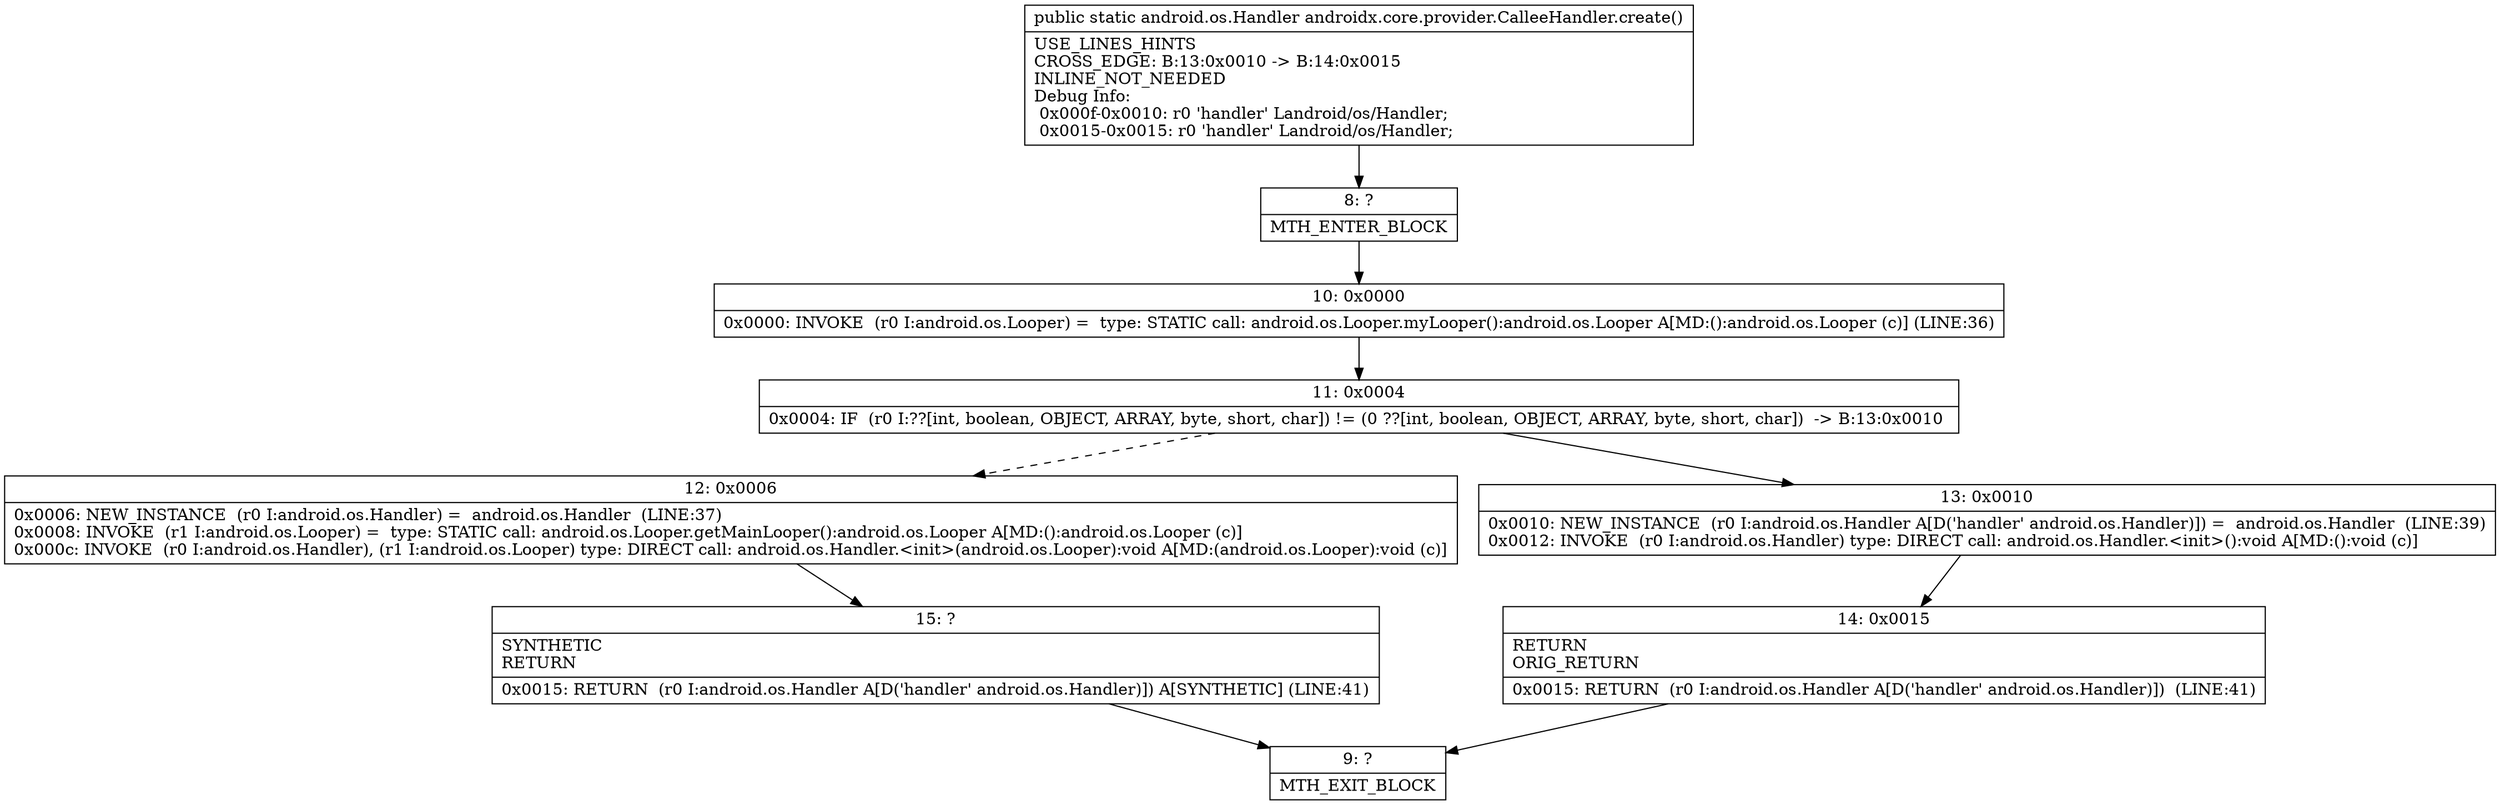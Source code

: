 digraph "CFG forandroidx.core.provider.CalleeHandler.create()Landroid\/os\/Handler;" {
Node_8 [shape=record,label="{8\:\ ?|MTH_ENTER_BLOCK\l}"];
Node_10 [shape=record,label="{10\:\ 0x0000|0x0000: INVOKE  (r0 I:android.os.Looper) =  type: STATIC call: android.os.Looper.myLooper():android.os.Looper A[MD:():android.os.Looper (c)] (LINE:36)\l}"];
Node_11 [shape=record,label="{11\:\ 0x0004|0x0004: IF  (r0 I:??[int, boolean, OBJECT, ARRAY, byte, short, char]) != (0 ??[int, boolean, OBJECT, ARRAY, byte, short, char])  \-\> B:13:0x0010 \l}"];
Node_12 [shape=record,label="{12\:\ 0x0006|0x0006: NEW_INSTANCE  (r0 I:android.os.Handler) =  android.os.Handler  (LINE:37)\l0x0008: INVOKE  (r1 I:android.os.Looper) =  type: STATIC call: android.os.Looper.getMainLooper():android.os.Looper A[MD:():android.os.Looper (c)]\l0x000c: INVOKE  (r0 I:android.os.Handler), (r1 I:android.os.Looper) type: DIRECT call: android.os.Handler.\<init\>(android.os.Looper):void A[MD:(android.os.Looper):void (c)]\l}"];
Node_15 [shape=record,label="{15\:\ ?|SYNTHETIC\lRETURN\l|0x0015: RETURN  (r0 I:android.os.Handler A[D('handler' android.os.Handler)]) A[SYNTHETIC] (LINE:41)\l}"];
Node_9 [shape=record,label="{9\:\ ?|MTH_EXIT_BLOCK\l}"];
Node_13 [shape=record,label="{13\:\ 0x0010|0x0010: NEW_INSTANCE  (r0 I:android.os.Handler A[D('handler' android.os.Handler)]) =  android.os.Handler  (LINE:39)\l0x0012: INVOKE  (r0 I:android.os.Handler) type: DIRECT call: android.os.Handler.\<init\>():void A[MD:():void (c)]\l}"];
Node_14 [shape=record,label="{14\:\ 0x0015|RETURN\lORIG_RETURN\l|0x0015: RETURN  (r0 I:android.os.Handler A[D('handler' android.os.Handler)])  (LINE:41)\l}"];
MethodNode[shape=record,label="{public static android.os.Handler androidx.core.provider.CalleeHandler.create()  | USE_LINES_HINTS\lCROSS_EDGE: B:13:0x0010 \-\> B:14:0x0015\lINLINE_NOT_NEEDED\lDebug Info:\l  0x000f\-0x0010: r0 'handler' Landroid\/os\/Handler;\l  0x0015\-0x0015: r0 'handler' Landroid\/os\/Handler;\l}"];
MethodNode -> Node_8;Node_8 -> Node_10;
Node_10 -> Node_11;
Node_11 -> Node_12[style=dashed];
Node_11 -> Node_13;
Node_12 -> Node_15;
Node_15 -> Node_9;
Node_13 -> Node_14;
Node_14 -> Node_9;
}

